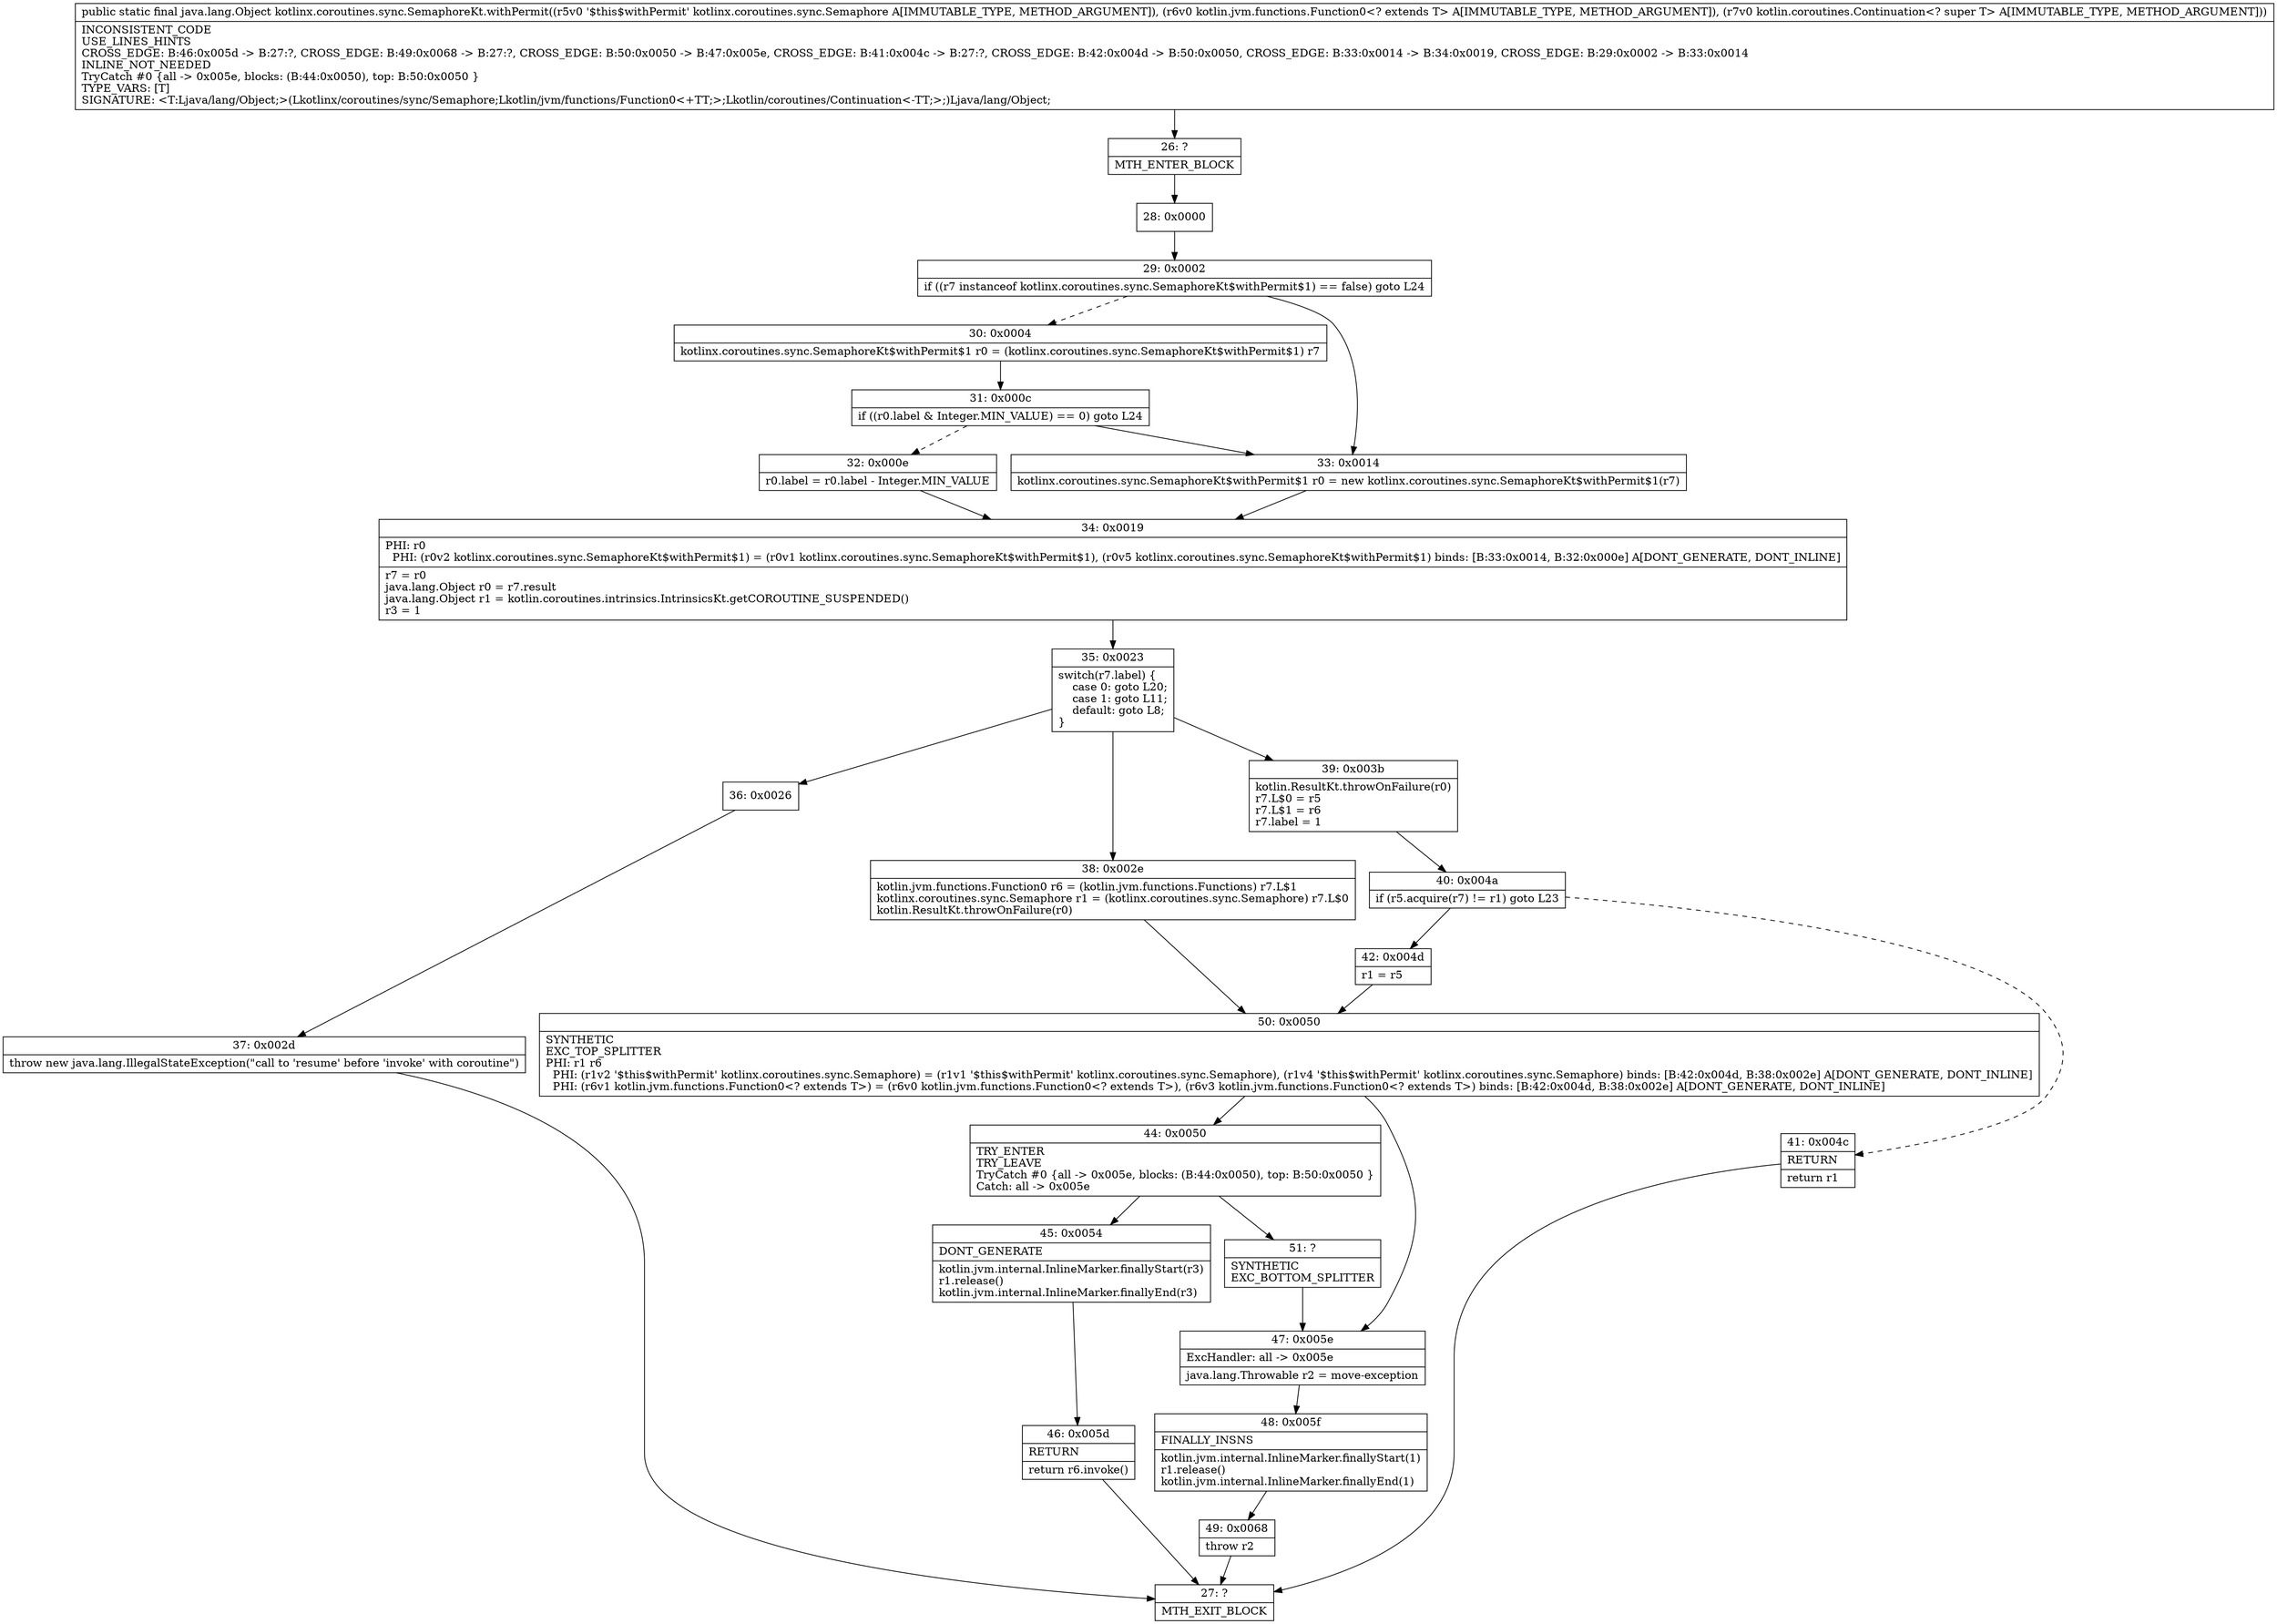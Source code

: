 digraph "CFG forkotlinx.coroutines.sync.SemaphoreKt.withPermit(Lkotlinx\/coroutines\/sync\/Semaphore;Lkotlin\/jvm\/functions\/Function0;Lkotlin\/coroutines\/Continuation;)Ljava\/lang\/Object;" {
Node_26 [shape=record,label="{26\:\ ?|MTH_ENTER_BLOCK\l}"];
Node_28 [shape=record,label="{28\:\ 0x0000}"];
Node_29 [shape=record,label="{29\:\ 0x0002|if ((r7 instanceof kotlinx.coroutines.sync.SemaphoreKt$withPermit$1) == false) goto L24\l}"];
Node_30 [shape=record,label="{30\:\ 0x0004|kotlinx.coroutines.sync.SemaphoreKt$withPermit$1 r0 = (kotlinx.coroutines.sync.SemaphoreKt$withPermit$1) r7\l}"];
Node_31 [shape=record,label="{31\:\ 0x000c|if ((r0.label & Integer.MIN_VALUE) == 0) goto L24\l}"];
Node_32 [shape=record,label="{32\:\ 0x000e|r0.label = r0.label \- Integer.MIN_VALUE\l}"];
Node_34 [shape=record,label="{34\:\ 0x0019|PHI: r0 \l  PHI: (r0v2 kotlinx.coroutines.sync.SemaphoreKt$withPermit$1) = (r0v1 kotlinx.coroutines.sync.SemaphoreKt$withPermit$1), (r0v5 kotlinx.coroutines.sync.SemaphoreKt$withPermit$1) binds: [B:33:0x0014, B:32:0x000e] A[DONT_GENERATE, DONT_INLINE]\l|r7 = r0\ljava.lang.Object r0 = r7.result\ljava.lang.Object r1 = kotlin.coroutines.intrinsics.IntrinsicsKt.getCOROUTINE_SUSPENDED()\lr3 = 1\l}"];
Node_35 [shape=record,label="{35\:\ 0x0023|switch(r7.label) \{\l    case 0: goto L20;\l    case 1: goto L11;\l    default: goto L8;\l\}\l}"];
Node_36 [shape=record,label="{36\:\ 0x0026}"];
Node_37 [shape=record,label="{37\:\ 0x002d|throw new java.lang.IllegalStateException(\"call to 'resume' before 'invoke' with coroutine\")\l}"];
Node_27 [shape=record,label="{27\:\ ?|MTH_EXIT_BLOCK\l}"];
Node_38 [shape=record,label="{38\:\ 0x002e|kotlin.jvm.functions.Function0 r6 = (kotlin.jvm.functions.Functions) r7.L$1\lkotlinx.coroutines.sync.Semaphore r1 = (kotlinx.coroutines.sync.Semaphore) r7.L$0\lkotlin.ResultKt.throwOnFailure(r0)\l}"];
Node_50 [shape=record,label="{50\:\ 0x0050|SYNTHETIC\lEXC_TOP_SPLITTER\lPHI: r1 r6 \l  PHI: (r1v2 '$this$withPermit' kotlinx.coroutines.sync.Semaphore) = (r1v1 '$this$withPermit' kotlinx.coroutines.sync.Semaphore), (r1v4 '$this$withPermit' kotlinx.coroutines.sync.Semaphore) binds: [B:42:0x004d, B:38:0x002e] A[DONT_GENERATE, DONT_INLINE]\l  PHI: (r6v1 kotlin.jvm.functions.Function0\<? extends T\>) = (r6v0 kotlin.jvm.functions.Function0\<? extends T\>), (r6v3 kotlin.jvm.functions.Function0\<? extends T\>) binds: [B:42:0x004d, B:38:0x002e] A[DONT_GENERATE, DONT_INLINE]\l}"];
Node_44 [shape=record,label="{44\:\ 0x0050|TRY_ENTER\lTRY_LEAVE\lTryCatch #0 \{all \-\> 0x005e, blocks: (B:44:0x0050), top: B:50:0x0050 \}\lCatch: all \-\> 0x005e\l}"];
Node_45 [shape=record,label="{45\:\ 0x0054|DONT_GENERATE\l|kotlin.jvm.internal.InlineMarker.finallyStart(r3)\lr1.release()\lkotlin.jvm.internal.InlineMarker.finallyEnd(r3)\l}"];
Node_46 [shape=record,label="{46\:\ 0x005d|RETURN\l|return r6.invoke()\l}"];
Node_51 [shape=record,label="{51\:\ ?|SYNTHETIC\lEXC_BOTTOM_SPLITTER\l}"];
Node_47 [shape=record,label="{47\:\ 0x005e|ExcHandler: all \-\> 0x005e\l|java.lang.Throwable r2 = move\-exception\l}"];
Node_48 [shape=record,label="{48\:\ 0x005f|FINALLY_INSNS\l|kotlin.jvm.internal.InlineMarker.finallyStart(1)\lr1.release()\lkotlin.jvm.internal.InlineMarker.finallyEnd(1)\l}"];
Node_49 [shape=record,label="{49\:\ 0x0068|throw r2\l}"];
Node_39 [shape=record,label="{39\:\ 0x003b|kotlin.ResultKt.throwOnFailure(r0)\lr7.L$0 = r5\lr7.L$1 = r6\lr7.label = 1\l}"];
Node_40 [shape=record,label="{40\:\ 0x004a|if (r5.acquire(r7) != r1) goto L23\l}"];
Node_41 [shape=record,label="{41\:\ 0x004c|RETURN\l|return r1\l}"];
Node_42 [shape=record,label="{42\:\ 0x004d|r1 = r5\l}"];
Node_33 [shape=record,label="{33\:\ 0x0014|kotlinx.coroutines.sync.SemaphoreKt$withPermit$1 r0 = new kotlinx.coroutines.sync.SemaphoreKt$withPermit$1(r7)\l}"];
MethodNode[shape=record,label="{public static final java.lang.Object kotlinx.coroutines.sync.SemaphoreKt.withPermit((r5v0 '$this$withPermit' kotlinx.coroutines.sync.Semaphore A[IMMUTABLE_TYPE, METHOD_ARGUMENT]), (r6v0 kotlin.jvm.functions.Function0\<? extends T\> A[IMMUTABLE_TYPE, METHOD_ARGUMENT]), (r7v0 kotlin.coroutines.Continuation\<? super T\> A[IMMUTABLE_TYPE, METHOD_ARGUMENT]))  | INCONSISTENT_CODE\lUSE_LINES_HINTS\lCROSS_EDGE: B:46:0x005d \-\> B:27:?, CROSS_EDGE: B:49:0x0068 \-\> B:27:?, CROSS_EDGE: B:50:0x0050 \-\> B:47:0x005e, CROSS_EDGE: B:41:0x004c \-\> B:27:?, CROSS_EDGE: B:42:0x004d \-\> B:50:0x0050, CROSS_EDGE: B:33:0x0014 \-\> B:34:0x0019, CROSS_EDGE: B:29:0x0002 \-\> B:33:0x0014\lINLINE_NOT_NEEDED\lTryCatch #0 \{all \-\> 0x005e, blocks: (B:44:0x0050), top: B:50:0x0050 \}\lTYPE_VARS: [T]\lSIGNATURE: \<T:Ljava\/lang\/Object;\>(Lkotlinx\/coroutines\/sync\/Semaphore;Lkotlin\/jvm\/functions\/Function0\<+TT;\>;Lkotlin\/coroutines\/Continuation\<\-TT;\>;)Ljava\/lang\/Object;\l}"];
MethodNode -> Node_26;Node_26 -> Node_28;
Node_28 -> Node_29;
Node_29 -> Node_30[style=dashed];
Node_29 -> Node_33;
Node_30 -> Node_31;
Node_31 -> Node_32[style=dashed];
Node_31 -> Node_33;
Node_32 -> Node_34;
Node_34 -> Node_35;
Node_35 -> Node_36;
Node_35 -> Node_38;
Node_35 -> Node_39;
Node_36 -> Node_37;
Node_37 -> Node_27;
Node_38 -> Node_50;
Node_50 -> Node_44;
Node_50 -> Node_47;
Node_44 -> Node_45;
Node_44 -> Node_51;
Node_45 -> Node_46;
Node_46 -> Node_27;
Node_51 -> Node_47;
Node_47 -> Node_48;
Node_48 -> Node_49;
Node_49 -> Node_27;
Node_39 -> Node_40;
Node_40 -> Node_41[style=dashed];
Node_40 -> Node_42;
Node_41 -> Node_27;
Node_42 -> Node_50;
Node_33 -> Node_34;
}

